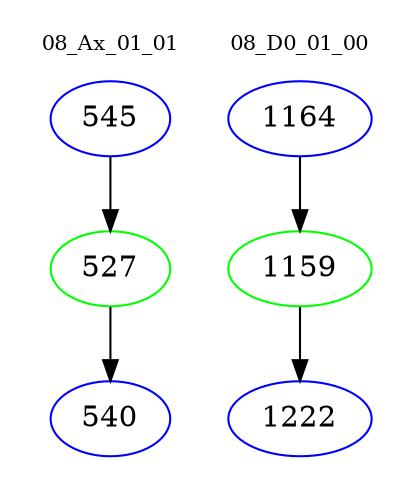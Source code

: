 digraph{
subgraph cluster_0 {
color = white
label = "08_Ax_01_01";
fontsize=10;
T0_545 [label="545", color="blue"]
T0_545 -> T0_527 [color="black"]
T0_527 [label="527", color="green"]
T0_527 -> T0_540 [color="black"]
T0_540 [label="540", color="blue"]
}
subgraph cluster_1 {
color = white
label = "08_D0_01_00";
fontsize=10;
T1_1164 [label="1164", color="blue"]
T1_1164 -> T1_1159 [color="black"]
T1_1159 [label="1159", color="green"]
T1_1159 -> T1_1222 [color="black"]
T1_1222 [label="1222", color="blue"]
}
}
